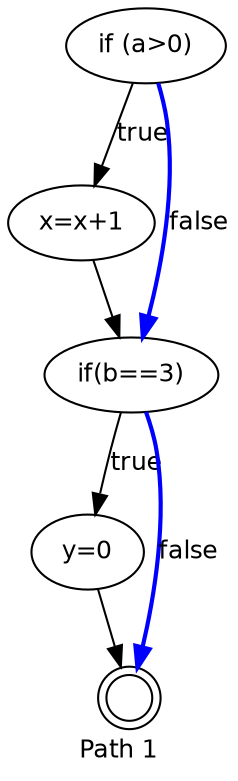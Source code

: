 digraph paths{
   label="Path 1";
   size="7.5,10"; 
   ratio=auto;
   nodesep=0.1;
   node[fontsize=12,fontname=Helvetica];
edge[fontsize=12,fontname=Helvetica];
fontsize=12;
fontname=Helvetica;

1 [label="if (a>0)",]
2 [label="x=x+1"]
3 [label="if(b==3)"]
4 [label="y=0"]
5 [label="",shape=doublecircle,width=0.3,height=0.3]
1 -> 2 [label="true"];
1 -> 3 [label="false",style=bold,color=blue];
2 -> 3;
3 -> 4 [label="true"];
3 -> 5 [label="false",style=bold,color=blue];
4 -> 5;
}